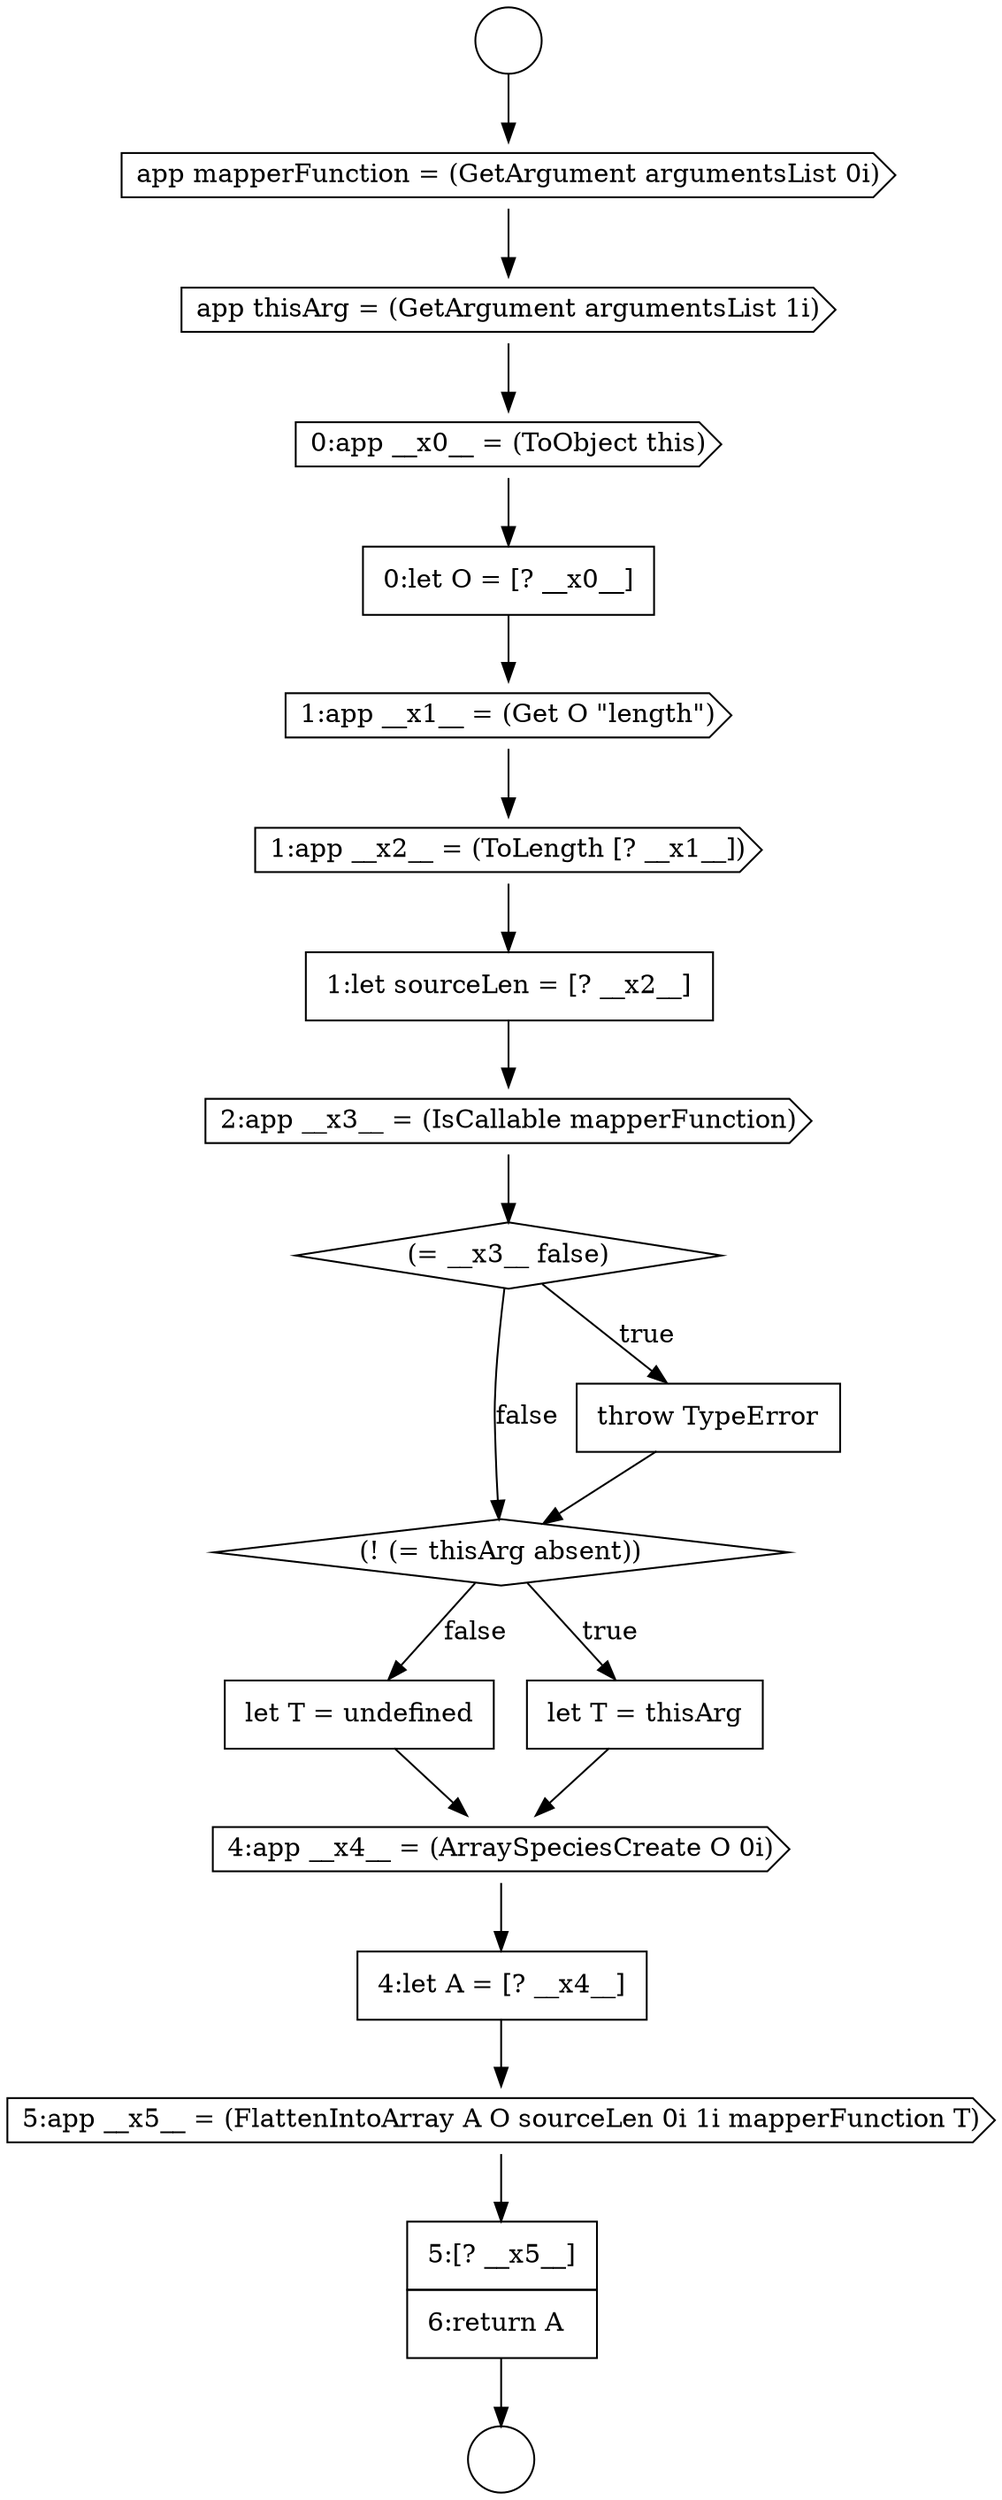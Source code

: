 digraph {
  node0 [shape=circle label=" " color="black" fillcolor="white" style=filled]
  node5 [shape=none, margin=0, label=<<font color="black">
    <table border="0" cellborder="1" cellspacing="0" cellpadding="10">
      <tr><td align="left">0:let O = [? __x0__]</td></tr>
    </table>
  </font>> color="black" fillcolor="white" style=filled]
  node10 [shape=diamond, label=<<font color="black">(= __x3__ false)</font>> color="black" fillcolor="white" style=filled]
  node14 [shape=none, margin=0, label=<<font color="black">
    <table border="0" cellborder="1" cellspacing="0" cellpadding="10">
      <tr><td align="left">let T = undefined</td></tr>
    </table>
  </font>> color="black" fillcolor="white" style=filled]
  node1 [shape=circle label=" " color="black" fillcolor="white" style=filled]
  node6 [shape=cds, label=<<font color="black">1:app __x1__ = (Get O &quot;length&quot;)</font>> color="black" fillcolor="white" style=filled]
  node9 [shape=cds, label=<<font color="black">2:app __x3__ = (IsCallable mapperFunction)</font>> color="black" fillcolor="white" style=filled]
  node13 [shape=none, margin=0, label=<<font color="black">
    <table border="0" cellborder="1" cellspacing="0" cellpadding="10">
      <tr><td align="left">let T = thisArg</td></tr>
    </table>
  </font>> color="black" fillcolor="white" style=filled]
  node2 [shape=cds, label=<<font color="black">app mapperFunction = (GetArgument argumentsList 0i)</font>> color="black" fillcolor="white" style=filled]
  node17 [shape=cds, label=<<font color="black">5:app __x5__ = (FlattenIntoArray A O sourceLen 0i 1i mapperFunction T)</font>> color="black" fillcolor="white" style=filled]
  node12 [shape=diamond, label=<<font color="black">(! (= thisArg absent))</font>> color="black" fillcolor="white" style=filled]
  node7 [shape=cds, label=<<font color="black">1:app __x2__ = (ToLength [? __x1__])</font>> color="black" fillcolor="white" style=filled]
  node3 [shape=cds, label=<<font color="black">app thisArg = (GetArgument argumentsList 1i)</font>> color="black" fillcolor="white" style=filled]
  node18 [shape=none, margin=0, label=<<font color="black">
    <table border="0" cellborder="1" cellspacing="0" cellpadding="10">
      <tr><td align="left">5:[? __x5__]</td></tr>
      <tr><td align="left">6:return A</td></tr>
    </table>
  </font>> color="black" fillcolor="white" style=filled]
  node16 [shape=none, margin=0, label=<<font color="black">
    <table border="0" cellborder="1" cellspacing="0" cellpadding="10">
      <tr><td align="left">4:let A = [? __x4__]</td></tr>
    </table>
  </font>> color="black" fillcolor="white" style=filled]
  node11 [shape=none, margin=0, label=<<font color="black">
    <table border="0" cellborder="1" cellspacing="0" cellpadding="10">
      <tr><td align="left">throw TypeError</td></tr>
    </table>
  </font>> color="black" fillcolor="white" style=filled]
  node8 [shape=none, margin=0, label=<<font color="black">
    <table border="0" cellborder="1" cellspacing="0" cellpadding="10">
      <tr><td align="left">1:let sourceLen = [? __x2__]</td></tr>
    </table>
  </font>> color="black" fillcolor="white" style=filled]
  node4 [shape=cds, label=<<font color="black">0:app __x0__ = (ToObject this)</font>> color="black" fillcolor="white" style=filled]
  node15 [shape=cds, label=<<font color="black">4:app __x4__ = (ArraySpeciesCreate O 0i)</font>> color="black" fillcolor="white" style=filled]
  node7 -> node8 [ color="black"]
  node10 -> node11 [label=<<font color="black">true</font>> color="black"]
  node10 -> node12 [label=<<font color="black">false</font>> color="black"]
  node11 -> node12 [ color="black"]
  node0 -> node2 [ color="black"]
  node9 -> node10 [ color="black"]
  node14 -> node15 [ color="black"]
  node4 -> node5 [ color="black"]
  node8 -> node9 [ color="black"]
  node16 -> node17 [ color="black"]
  node12 -> node13 [label=<<font color="black">true</font>> color="black"]
  node12 -> node14 [label=<<font color="black">false</font>> color="black"]
  node5 -> node6 [ color="black"]
  node3 -> node4 [ color="black"]
  node2 -> node3 [ color="black"]
  node15 -> node16 [ color="black"]
  node6 -> node7 [ color="black"]
  node13 -> node15 [ color="black"]
  node18 -> node1 [ color="black"]
  node17 -> node18 [ color="black"]
}

